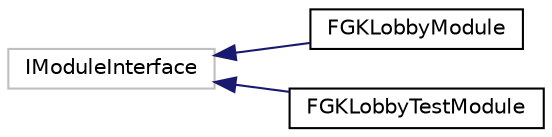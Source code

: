 digraph "Graphical Class Hierarchy"
{
 // LATEX_PDF_SIZE
  edge [fontname="Helvetica",fontsize="10",labelfontname="Helvetica",labelfontsize="10"];
  node [fontname="Helvetica",fontsize="10",shape=record];
  rankdir="LR";
  Node0 [label="IModuleInterface",height=0.2,width=0.4,color="grey75", fillcolor="white", style="filled",tooltip=" "];
  Node0 -> Node1 [dir="back",color="midnightblue",fontsize="10",style="solid",fontname="Helvetica"];
  Node1 [label="FGKLobbyModule",height=0.2,width=0.4,color="black", fillcolor="white", style="filled",URL="$classFGKLobbyModule.html",tooltip=" "];
  Node0 -> Node2 [dir="back",color="midnightblue",fontsize="10",style="solid",fontname="Helvetica"];
  Node2 [label="FGKLobbyTestModule",height=0.2,width=0.4,color="black", fillcolor="white", style="filled",URL="$classFGKLobbyTestModule.html",tooltip=" "];
}
